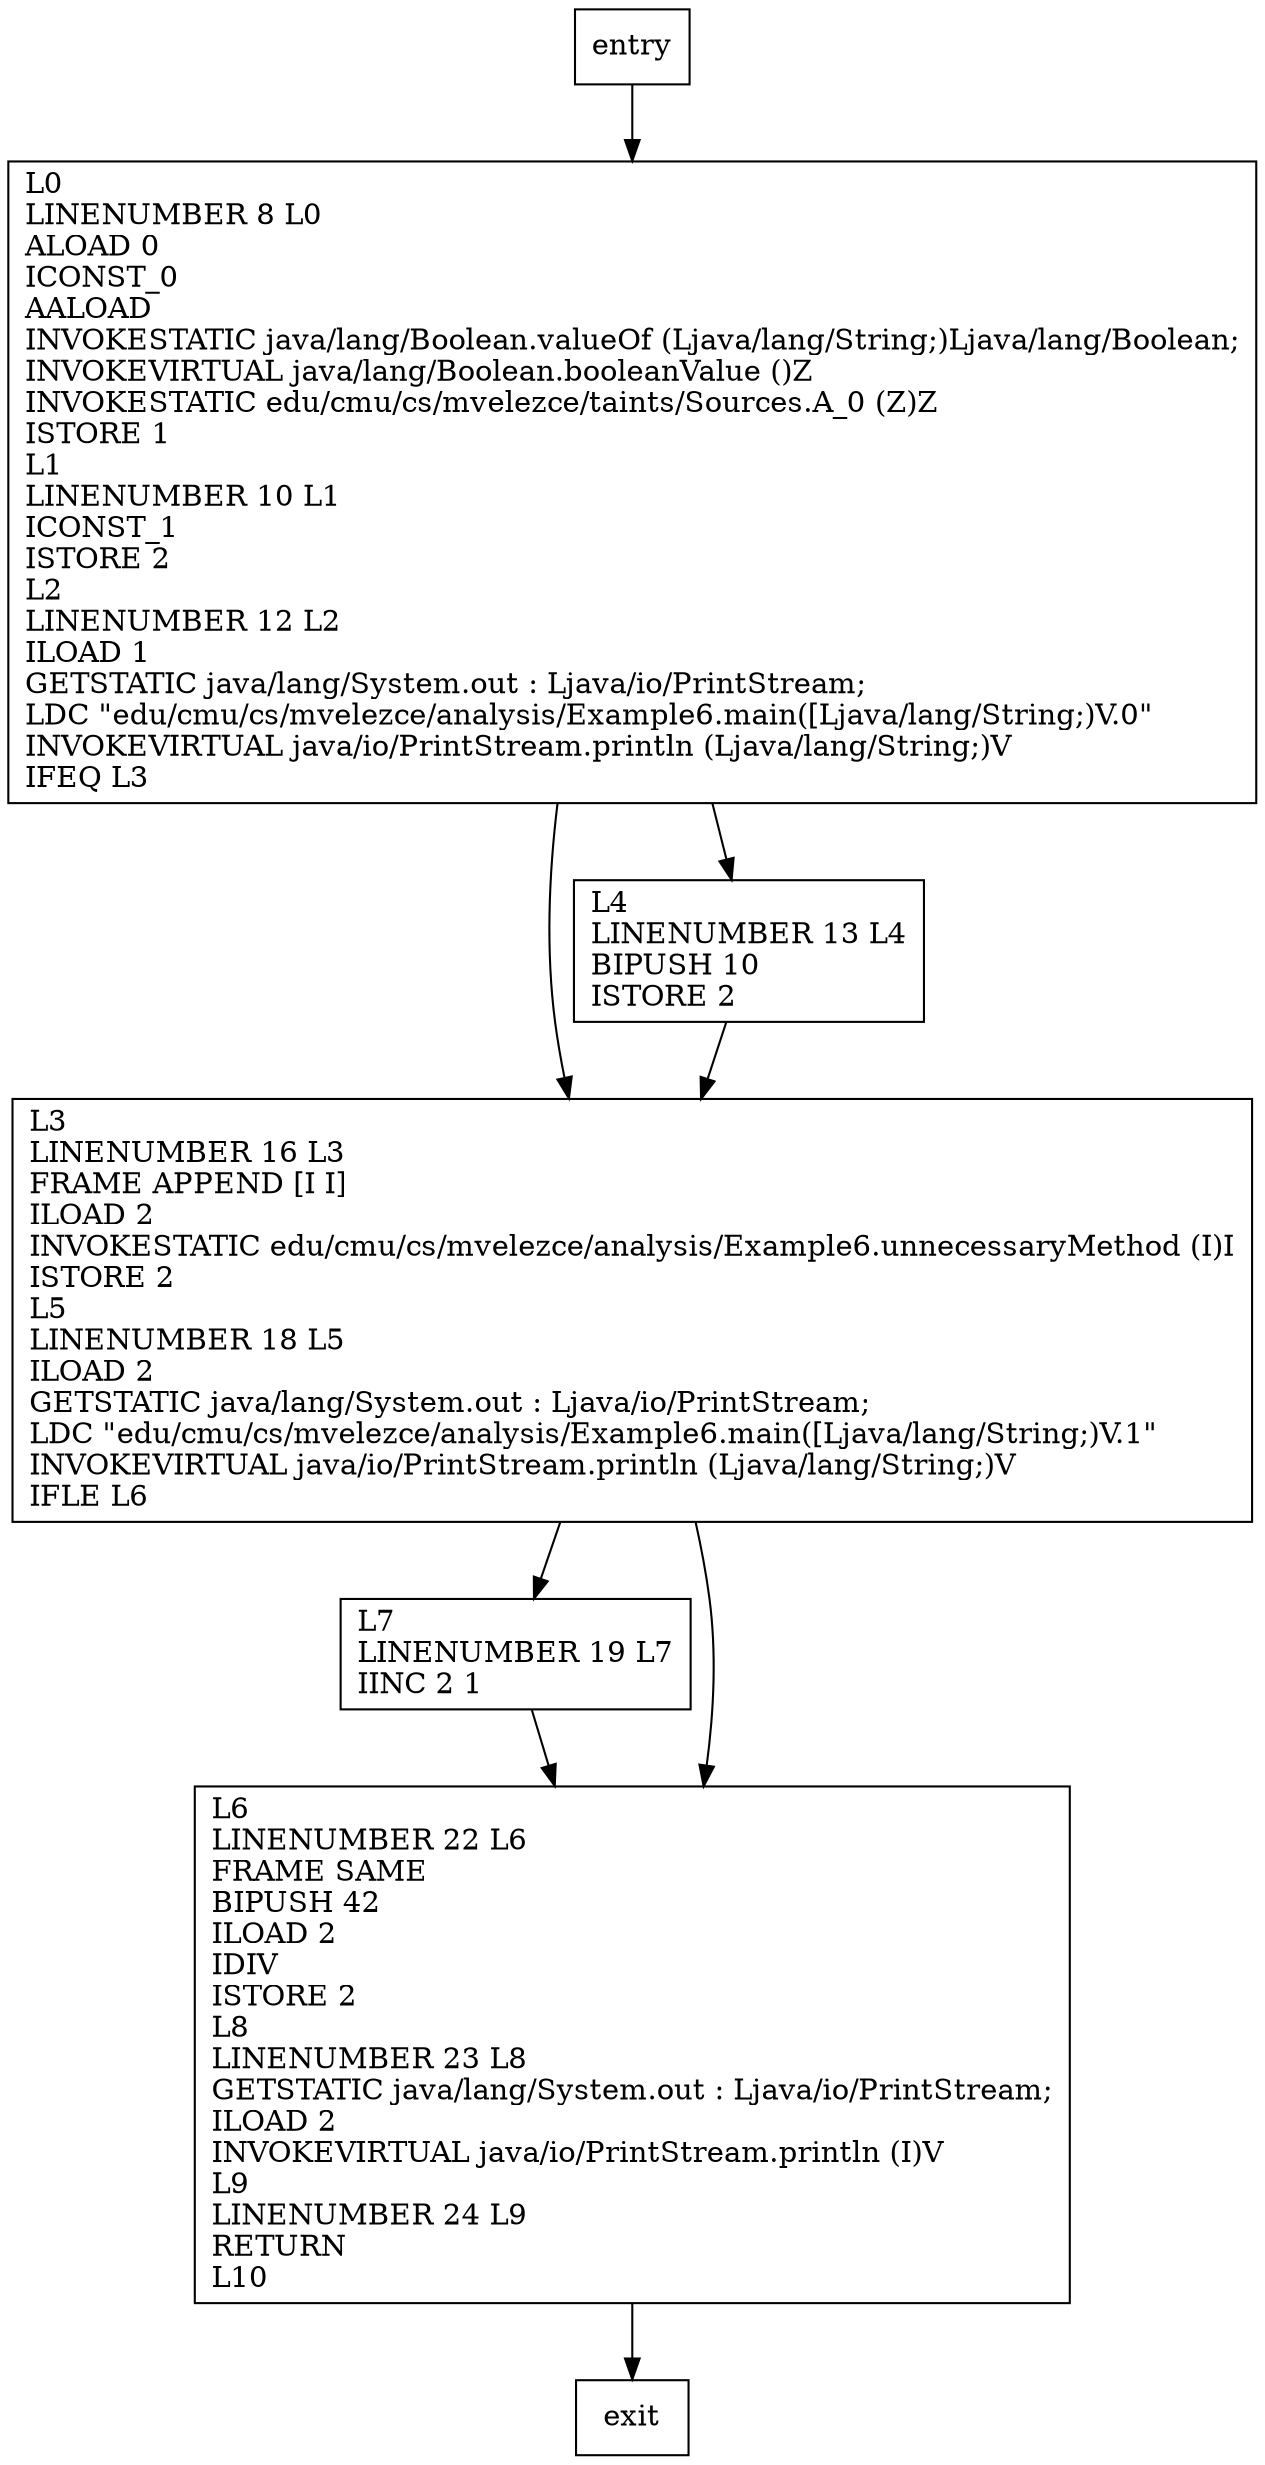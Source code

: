 digraph main {
node [shape=record];
844112759 [label="L7\lLINENUMBER 19 L7\lIINC 2 1\l"];
9797126 [label="L6\lLINENUMBER 22 L6\lFRAME SAME\lBIPUSH 42\lILOAD 2\lIDIV\lISTORE 2\lL8\lLINENUMBER 23 L8\lGETSTATIC java/lang/System.out : Ljava/io/PrintStream;\lILOAD 2\lINVOKEVIRTUAL java/io/PrintStream.println (I)V\lL9\lLINENUMBER 24 L9\lRETURN\lL10\l"];
501609049 [label="L0\lLINENUMBER 8 L0\lALOAD 0\lICONST_0\lAALOAD\lINVOKESTATIC java/lang/Boolean.valueOf (Ljava/lang/String;)Ljava/lang/Boolean;\lINVOKEVIRTUAL java/lang/Boolean.booleanValue ()Z\lINVOKESTATIC edu/cmu/cs/mvelezce/taints/Sources.A_0 (Z)Z\lISTORE 1\lL1\lLINENUMBER 10 L1\lICONST_1\lISTORE 2\lL2\lLINENUMBER 12 L2\lILOAD 1\lGETSTATIC java/lang/System.out : Ljava/io/PrintStream;\lLDC \"edu/cmu/cs/mvelezce/analysis/Example6.main([Ljava/lang/String;)V.0\"\lINVOKEVIRTUAL java/io/PrintStream.println (Ljava/lang/String;)V\lIFEQ L3\l"];
838473569 [label="L3\lLINENUMBER 16 L3\lFRAME APPEND [I I]\lILOAD 2\lINVOKESTATIC edu/cmu/cs/mvelezce/analysis/Example6.unnecessaryMethod (I)I\lISTORE 2\lL5\lLINENUMBER 18 L5\lILOAD 2\lGETSTATIC java/lang/System.out : Ljava/io/PrintStream;\lLDC \"edu/cmu/cs/mvelezce/analysis/Example6.main([Ljava/lang/String;)V.1\"\lINVOKEVIRTUAL java/io/PrintStream.println (Ljava/lang/String;)V\lIFLE L6\l"];
1922930974 [label="L4\lLINENUMBER 13 L4\lBIPUSH 10\lISTORE 2\l"];
entry;
exit;
entry -> 501609049;
844112759 -> 9797126;
9797126 -> exit;
501609049 -> 838473569;
501609049 -> 1922930974;
838473569 -> 844112759;
838473569 -> 9797126;
1922930974 -> 838473569;
}
